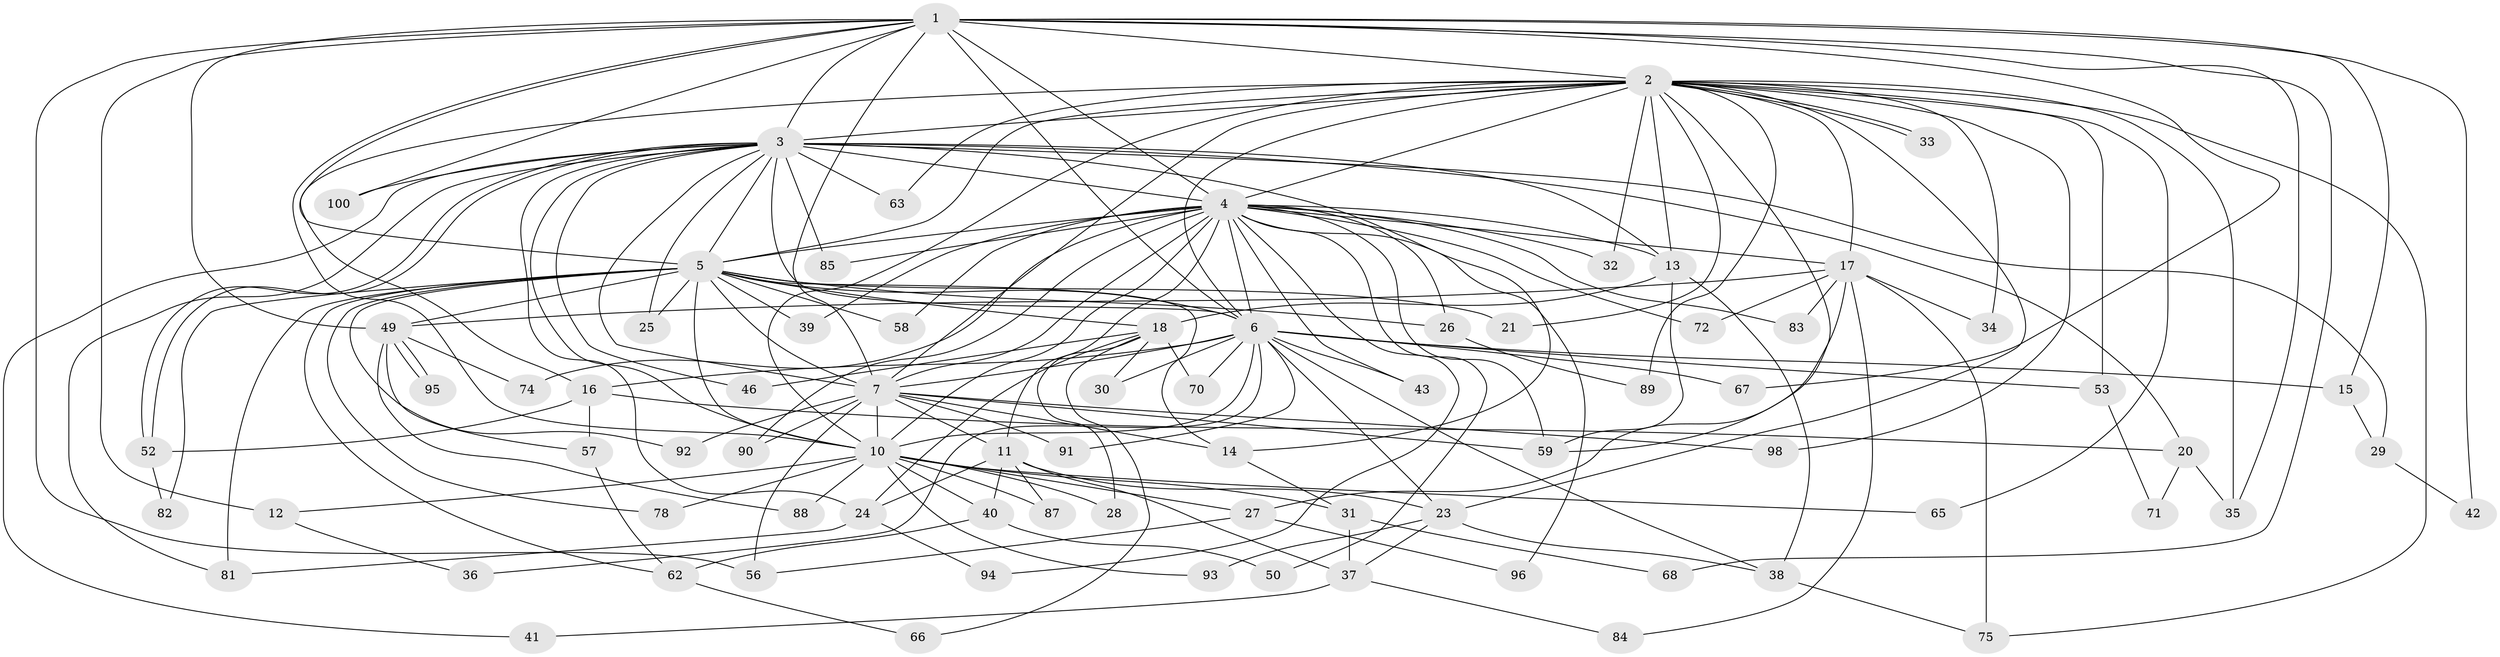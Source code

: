 // Generated by graph-tools (version 1.1) at 2025/51/02/27/25 19:51:44]
// undirected, 77 vertices, 181 edges
graph export_dot {
graph [start="1"]
  node [color=gray90,style=filled];
  1 [super="+45"];
  2 [super="+48"];
  3 [super="+19"];
  4 [super="+8"];
  5 [super="+47"];
  6 [super="+9"];
  7 [super="+99"];
  10 [super="+73"];
  11;
  12;
  13 [super="+22"];
  14 [super="+97"];
  15;
  16 [super="+76"];
  17 [super="+101"];
  18 [super="+55"];
  20 [super="+44"];
  21;
  23 [super="+51"];
  24 [super="+64"];
  25;
  26;
  27;
  28;
  29;
  30;
  31;
  32;
  33;
  34;
  35;
  36;
  37 [super="+69"];
  38 [super="+54"];
  39;
  40;
  41;
  42;
  43;
  46;
  49 [super="+80"];
  50;
  52 [super="+60"];
  53;
  56 [super="+77"];
  57;
  58;
  59 [super="+61"];
  62 [super="+86"];
  63;
  65;
  66;
  67;
  68;
  70;
  71;
  72;
  74;
  75 [super="+79"];
  78;
  81 [super="+102"];
  82;
  83;
  84;
  85;
  87;
  88;
  89;
  90;
  91;
  92;
  93;
  94;
  95;
  96;
  98;
  100;
  1 -- 2;
  1 -- 3;
  1 -- 4 [weight=3];
  1 -- 5;
  1 -- 6 [weight=2];
  1 -- 7;
  1 -- 10;
  1 -- 12;
  1 -- 15;
  1 -- 35;
  1 -- 42;
  1 -- 56;
  1 -- 67;
  1 -- 68;
  1 -- 100;
  1 -- 49;
  2 -- 3;
  2 -- 4 [weight=2];
  2 -- 5;
  2 -- 6 [weight=3];
  2 -- 7;
  2 -- 10 [weight=2];
  2 -- 13;
  2 -- 16;
  2 -- 17;
  2 -- 21;
  2 -- 23;
  2 -- 27;
  2 -- 32;
  2 -- 33;
  2 -- 33;
  2 -- 34;
  2 -- 35;
  2 -- 53;
  2 -- 63;
  2 -- 65;
  2 -- 89;
  2 -- 98;
  2 -- 75;
  3 -- 4 [weight=2];
  3 -- 5;
  3 -- 6 [weight=3];
  3 -- 7;
  3 -- 10;
  3 -- 20;
  3 -- 29;
  3 -- 41;
  3 -- 46;
  3 -- 52;
  3 -- 52;
  3 -- 63;
  3 -- 81;
  3 -- 85;
  3 -- 100;
  3 -- 24;
  3 -- 25;
  3 -- 14;
  3 -- 13;
  4 -- 5 [weight=2];
  4 -- 6 [weight=4];
  4 -- 7 [weight=2];
  4 -- 10 [weight=2];
  4 -- 26;
  4 -- 43;
  4 -- 50;
  4 -- 59;
  4 -- 85;
  4 -- 72;
  4 -- 11;
  4 -- 74;
  4 -- 13;
  4 -- 17;
  4 -- 83;
  4 -- 90;
  4 -- 94;
  4 -- 32;
  4 -- 96;
  4 -- 39;
  4 -- 58;
  5 -- 6 [weight=3];
  5 -- 7;
  5 -- 10;
  5 -- 14;
  5 -- 18 [weight=2];
  5 -- 21;
  5 -- 25;
  5 -- 26;
  5 -- 39;
  5 -- 58;
  5 -- 62;
  5 -- 78;
  5 -- 81;
  5 -- 92;
  5 -- 49;
  5 -- 82;
  6 -- 7 [weight=3];
  6 -- 10 [weight=2];
  6 -- 15;
  6 -- 30;
  6 -- 36;
  6 -- 38;
  6 -- 53;
  6 -- 67;
  6 -- 91;
  6 -- 70;
  6 -- 43;
  6 -- 16 [weight=2];
  6 -- 23;
  7 -- 10;
  7 -- 11;
  7 -- 14;
  7 -- 56;
  7 -- 90;
  7 -- 91;
  7 -- 92;
  7 -- 98;
  7 -- 59;
  10 -- 12;
  10 -- 27;
  10 -- 28;
  10 -- 31;
  10 -- 40;
  10 -- 65;
  10 -- 78;
  10 -- 87;
  10 -- 88;
  10 -- 93;
  11 -- 24;
  11 -- 37;
  11 -- 40;
  11 -- 87;
  11 -- 23;
  12 -- 36;
  13 -- 18;
  13 -- 38;
  13 -- 59;
  14 -- 31;
  15 -- 29;
  16 -- 20;
  16 -- 57;
  16 -- 52;
  17 -- 34;
  17 -- 49;
  17 -- 72;
  17 -- 75;
  17 -- 83;
  17 -- 84;
  17 -- 59;
  18 -- 28;
  18 -- 30;
  18 -- 46;
  18 -- 66;
  18 -- 70;
  18 -- 24;
  20 -- 35;
  20 -- 71;
  23 -- 93;
  23 -- 37;
  23 -- 38;
  24 -- 94;
  24 -- 81;
  26 -- 89;
  27 -- 96;
  27 -- 56;
  29 -- 42;
  31 -- 37;
  31 -- 68;
  37 -- 41;
  37 -- 84;
  38 -- 75;
  40 -- 50;
  40 -- 62;
  49 -- 57;
  49 -- 74;
  49 -- 88;
  49 -- 95;
  49 -- 95;
  52 -- 82;
  53 -- 71;
  57 -- 62;
  62 -- 66;
}
